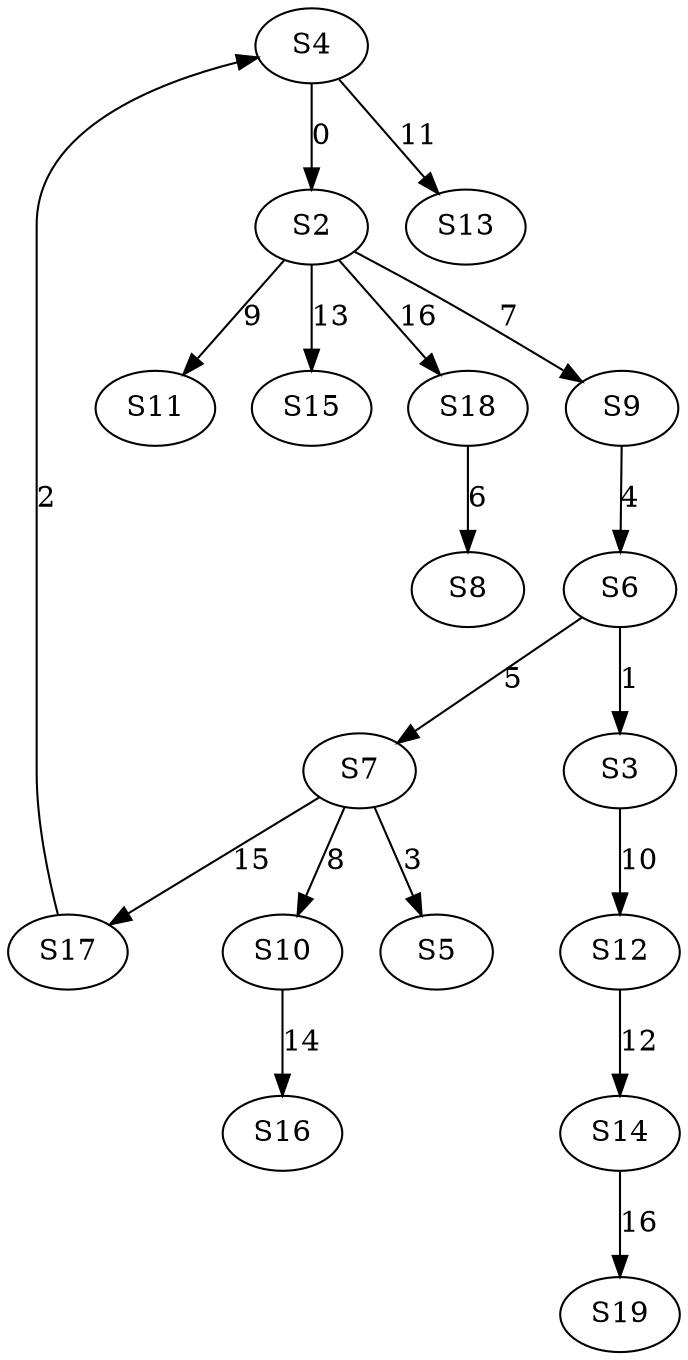 strict digraph {
	S4 -> S2 [ label = 0 ];
	S6 -> S3 [ label = 1 ];
	S17 -> S4 [ label = 2 ];
	S7 -> S5 [ label = 3 ];
	S9 -> S6 [ label = 4 ];
	S6 -> S7 [ label = 5 ];
	S18 -> S8 [ label = 6 ];
	S2 -> S9 [ label = 7 ];
	S7 -> S10 [ label = 8 ];
	S2 -> S11 [ label = 9 ];
	S3 -> S12 [ label = 10 ];
	S4 -> S13 [ label = 11 ];
	S12 -> S14 [ label = 12 ];
	S2 -> S15 [ label = 13 ];
	S10 -> S16 [ label = 14 ];
	S7 -> S17 [ label = 15 ];
	S2 -> S18 [ label = 16 ];
	S14 -> S19 [ label = 16 ];
}